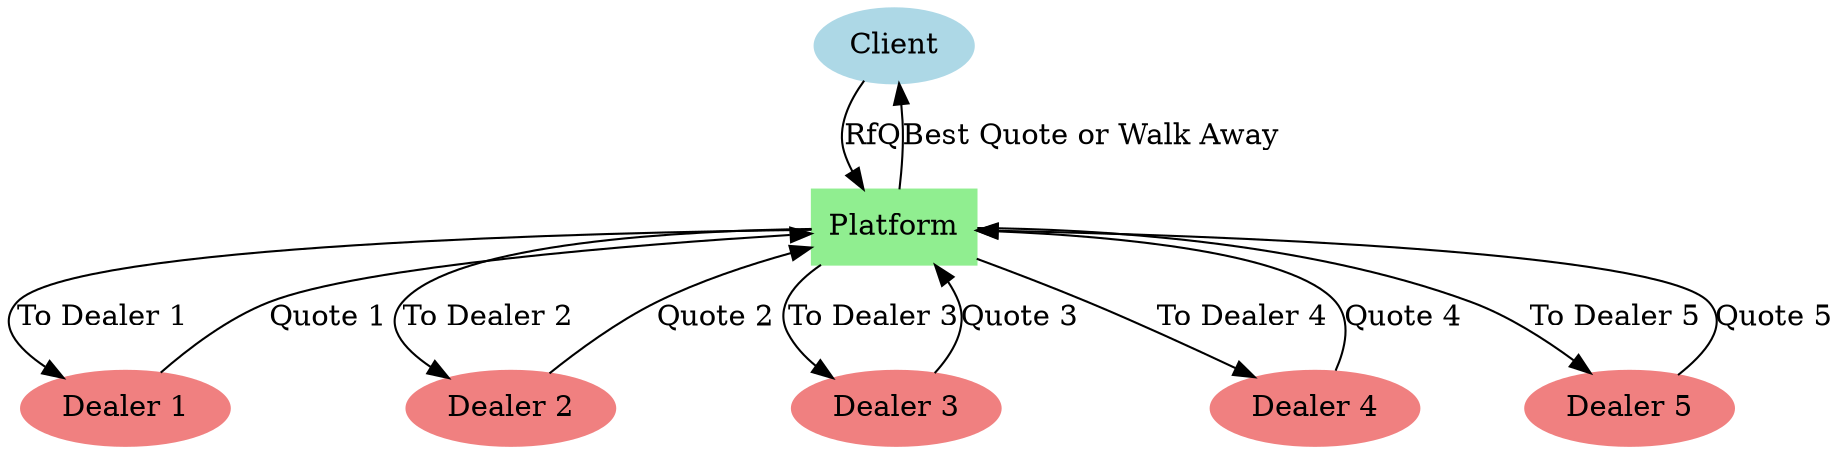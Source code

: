 // RfQ Protocol
digraph {
	Client [label=Client color=lightblue shape=ellipse style=filled]
	Platform [label=Platform color=lightgreen shape=box style=filled]
	Dealer1 [label="Dealer 1" color=lightcoral shape=ellipse style=filled]
	Dealer2 [label="Dealer 2" color=lightcoral shape=ellipse style=filled]
	Dealer3 [label="Dealer 3" color=lightcoral shape=ellipse style=filled]
	Dealer4 [label="Dealer 4" color=lightcoral shape=ellipse style=filled]
	Dealer5 [label="Dealer 5" color=lightcoral shape=ellipse style=filled]
	Client -> Platform [label=RfQ]
	Platform -> Dealer1 [label="To Dealer 1"]
	Dealer1 -> Platform [label="Quote 1"]
	Platform -> Dealer2 [label="To Dealer 2"]
	Dealer2 -> Platform [label="Quote 2"]
	Platform -> Dealer3 [label="To Dealer 3"]
	Dealer3 -> Platform [label="Quote 3"]
	Platform -> Dealer4 [label="To Dealer 4"]
	Dealer4 -> Platform [label="Quote 4"]
	Platform -> Dealer5 [label="To Dealer 5"]
	Dealer5 -> Platform [label="Quote 5"]
	Platform -> Client [label="Best Quote or Walk Away"]
}
